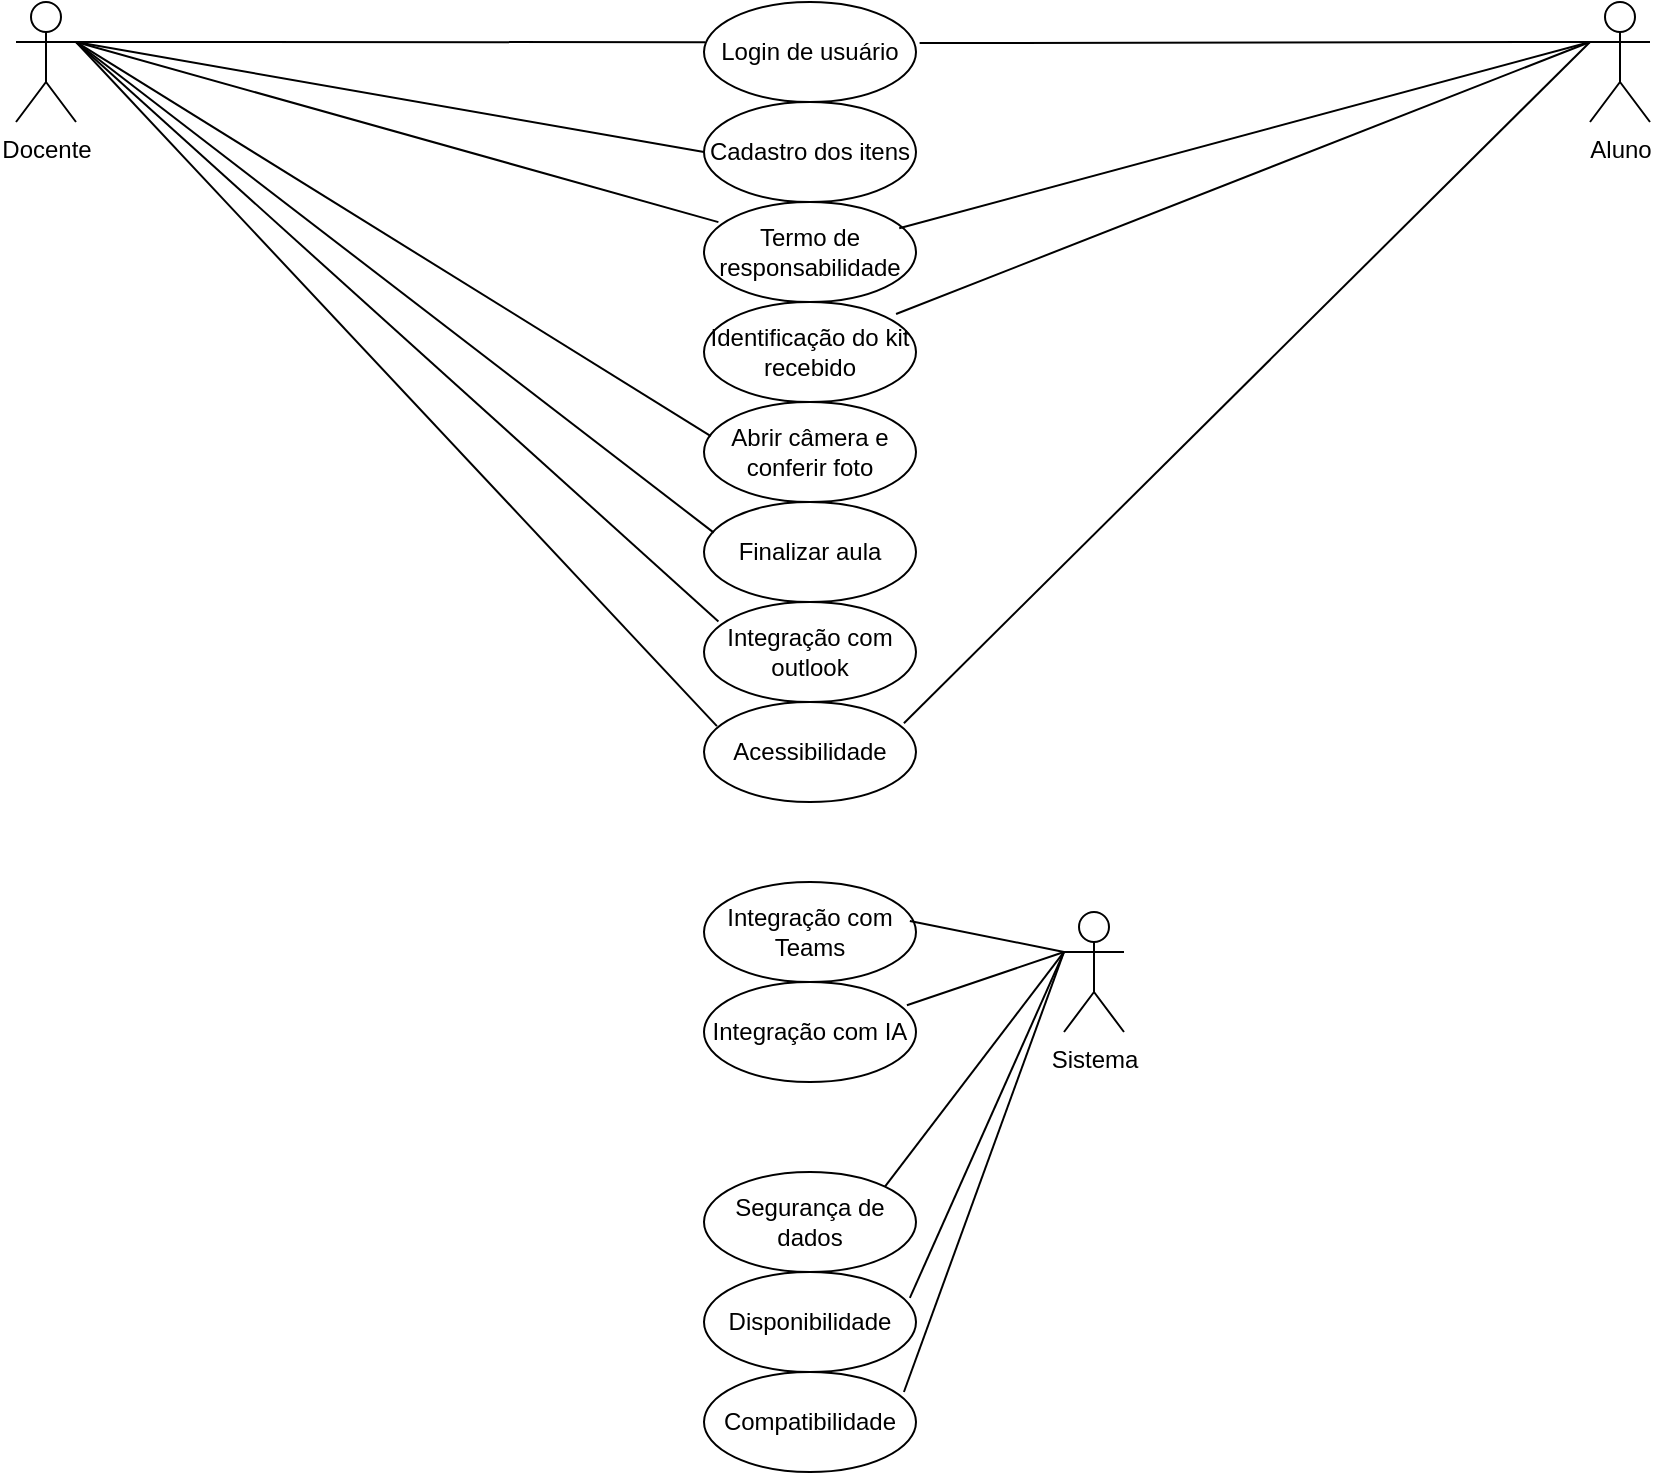 <mxfile version="27.1.1">
  <diagram name="Página-1" id="B14JYSxBUoS9n0Hpej6M">
    <mxGraphModel dx="1130" dy="614" grid="1" gridSize="10" guides="1" tooltips="1" connect="1" arrows="1" fold="1" page="1" pageScale="1" pageWidth="827" pageHeight="1169" math="0" shadow="0">
      <root>
        <mxCell id="0" />
        <mxCell id="1" parent="0" />
        <mxCell id="4dROqAfqYM2IDE3B2KaV-38" value="Login de usuário" style="ellipse;whiteSpace=wrap;html=1;" vertex="1" parent="1">
          <mxGeometry x="354" width="106" height="50" as="geometry" />
        </mxCell>
        <mxCell id="4dROqAfqYM2IDE3B2KaV-39" value="Cadastro dos itens" style="ellipse;whiteSpace=wrap;html=1;" vertex="1" parent="1">
          <mxGeometry x="354" y="50" width="106" height="50" as="geometry" />
        </mxCell>
        <mxCell id="4dROqAfqYM2IDE3B2KaV-40" value="Termo de responsabilidade" style="ellipse;whiteSpace=wrap;html=1;" vertex="1" parent="1">
          <mxGeometry x="354" y="100" width="106" height="50" as="geometry" />
        </mxCell>
        <mxCell id="4dROqAfqYM2IDE3B2KaV-41" value="Identificação do kit recebido" style="ellipse;whiteSpace=wrap;html=1;" vertex="1" parent="1">
          <mxGeometry x="354" y="150" width="106" height="50" as="geometry" />
        </mxCell>
        <mxCell id="4dROqAfqYM2IDE3B2KaV-42" value="Abrir câmera e conferir foto" style="ellipse;whiteSpace=wrap;html=1;" vertex="1" parent="1">
          <mxGeometry x="354" y="200" width="106" height="50" as="geometry" />
        </mxCell>
        <mxCell id="4dROqAfqYM2IDE3B2KaV-43" value="Finalizar aula" style="ellipse;whiteSpace=wrap;html=1;" vertex="1" parent="1">
          <mxGeometry x="354" y="250" width="106" height="50" as="geometry" />
        </mxCell>
        <mxCell id="4dROqAfqYM2IDE3B2KaV-44" value="Integração com outlook" style="ellipse;whiteSpace=wrap;html=1;" vertex="1" parent="1">
          <mxGeometry x="354" y="300" width="106" height="50" as="geometry" />
        </mxCell>
        <mxCell id="4dROqAfqYM2IDE3B2KaV-45" value="Integração com Teams" style="ellipse;whiteSpace=wrap;html=1;" vertex="1" parent="1">
          <mxGeometry x="354" y="440" width="106" height="50" as="geometry" />
        </mxCell>
        <mxCell id="4dROqAfqYM2IDE3B2KaV-46" value="Integração com IA" style="ellipse;whiteSpace=wrap;html=1;" vertex="1" parent="1">
          <mxGeometry x="354" y="490" width="106" height="50" as="geometry" />
        </mxCell>
        <mxCell id="4dROqAfqYM2IDE3B2KaV-47" value="Docente" style="shape=umlActor;verticalLabelPosition=bottom;verticalAlign=top;html=1;outlineConnect=0;" vertex="1" parent="1">
          <mxGeometry x="10" width="30" height="60" as="geometry" />
        </mxCell>
        <mxCell id="4dROqAfqYM2IDE3B2KaV-48" value="Aluno" style="shape=umlActor;verticalLabelPosition=bottom;verticalAlign=top;html=1;outlineConnect=0;" vertex="1" parent="1">
          <mxGeometry x="797" width="30" height="60" as="geometry" />
        </mxCell>
        <mxCell id="4dROqAfqYM2IDE3B2KaV-49" value="" style="endArrow=none;html=1;rounded=0;entryX=0;entryY=0.333;entryDx=0;entryDy=0;entryPerimeter=0;exitX=1.017;exitY=0.411;exitDx=0;exitDy=0;exitPerimeter=0;" edge="1" parent="1" source="4dROqAfqYM2IDE3B2KaV-38" target="4dROqAfqYM2IDE3B2KaV-48">
          <mxGeometry width="50" height="50" relative="1" as="geometry">
            <mxPoint x="420" y="190" as="sourcePoint" />
            <mxPoint x="470" y="140" as="targetPoint" />
          </mxGeometry>
        </mxCell>
        <mxCell id="4dROqAfqYM2IDE3B2KaV-50" value="" style="endArrow=none;html=1;rounded=0;entryX=1;entryY=0.333;entryDx=0;entryDy=0;entryPerimeter=0;exitX=0.006;exitY=0.402;exitDx=0;exitDy=0;exitPerimeter=0;" edge="1" parent="1" source="4dROqAfqYM2IDE3B2KaV-38" target="4dROqAfqYM2IDE3B2KaV-47">
          <mxGeometry width="50" height="50" relative="1" as="geometry">
            <mxPoint x="420" y="190" as="sourcePoint" />
            <mxPoint x="470" y="140" as="targetPoint" />
          </mxGeometry>
        </mxCell>
        <mxCell id="4dROqAfqYM2IDE3B2KaV-51" value="" style="endArrow=none;html=1;rounded=0;entryX=1;entryY=0.333;entryDx=0;entryDy=0;entryPerimeter=0;exitX=0;exitY=0.5;exitDx=0;exitDy=0;" edge="1" parent="1" source="4dROqAfqYM2IDE3B2KaV-39" target="4dROqAfqYM2IDE3B2KaV-47">
          <mxGeometry width="50" height="50" relative="1" as="geometry">
            <mxPoint x="420" y="190" as="sourcePoint" />
            <mxPoint x="470" y="140" as="targetPoint" />
          </mxGeometry>
        </mxCell>
        <mxCell id="4dROqAfqYM2IDE3B2KaV-53" value="" style="endArrow=none;html=1;rounded=0;entryX=0;entryY=0.333;entryDx=0;entryDy=0;entryPerimeter=0;exitX=0.921;exitY=0.262;exitDx=0;exitDy=0;exitPerimeter=0;" edge="1" parent="1" source="4dROqAfqYM2IDE3B2KaV-40" target="4dROqAfqYM2IDE3B2KaV-48">
          <mxGeometry width="50" height="50" relative="1" as="geometry">
            <mxPoint x="400" y="220" as="sourcePoint" />
            <mxPoint x="450" y="170" as="targetPoint" />
          </mxGeometry>
        </mxCell>
        <mxCell id="4dROqAfqYM2IDE3B2KaV-54" value="" style="endArrow=none;html=1;rounded=0;entryX=1;entryY=0.333;entryDx=0;entryDy=0;entryPerimeter=0;exitX=0.068;exitY=0.201;exitDx=0;exitDy=0;exitPerimeter=0;" edge="1" parent="1" source="4dROqAfqYM2IDE3B2KaV-40" target="4dROqAfqYM2IDE3B2KaV-47">
          <mxGeometry width="50" height="50" relative="1" as="geometry">
            <mxPoint x="400" y="220" as="sourcePoint" />
            <mxPoint x="450" y="170" as="targetPoint" />
          </mxGeometry>
        </mxCell>
        <mxCell id="4dROqAfqYM2IDE3B2KaV-55" value="" style="endArrow=none;html=1;rounded=0;entryX=0;entryY=0.333;entryDx=0;entryDy=0;entryPerimeter=0;exitX=0.906;exitY=0.12;exitDx=0;exitDy=0;exitPerimeter=0;" edge="1" parent="1" source="4dROqAfqYM2IDE3B2KaV-41" target="4dROqAfqYM2IDE3B2KaV-48">
          <mxGeometry width="50" height="50" relative="1" as="geometry">
            <mxPoint x="400" y="220" as="sourcePoint" />
            <mxPoint x="450" y="170" as="targetPoint" />
          </mxGeometry>
        </mxCell>
        <mxCell id="4dROqAfqYM2IDE3B2KaV-56" value="" style="endArrow=none;html=1;rounded=0;entryX=1;entryY=0.333;entryDx=0;entryDy=0;entryPerimeter=0;exitX=0.032;exitY=0.341;exitDx=0;exitDy=0;exitPerimeter=0;" edge="1" parent="1" source="4dROqAfqYM2IDE3B2KaV-42" target="4dROqAfqYM2IDE3B2KaV-47">
          <mxGeometry width="50" height="50" relative="1" as="geometry">
            <mxPoint x="400" y="220" as="sourcePoint" />
            <mxPoint x="450" y="170" as="targetPoint" />
          </mxGeometry>
        </mxCell>
        <mxCell id="4dROqAfqYM2IDE3B2KaV-57" value="" style="endArrow=none;html=1;rounded=0;entryX=1;entryY=0.333;entryDx=0;entryDy=0;entryPerimeter=0;exitX=0.046;exitY=0.306;exitDx=0;exitDy=0;exitPerimeter=0;" edge="1" parent="1" source="4dROqAfqYM2IDE3B2KaV-43" target="4dROqAfqYM2IDE3B2KaV-47">
          <mxGeometry width="50" height="50" relative="1" as="geometry">
            <mxPoint x="400" y="270" as="sourcePoint" />
            <mxPoint x="450" y="220" as="targetPoint" />
          </mxGeometry>
        </mxCell>
        <mxCell id="4dROqAfqYM2IDE3B2KaV-58" value="" style="endArrow=none;html=1;rounded=0;entryX=1;entryY=0.333;entryDx=0;entryDy=0;entryPerimeter=0;exitX=0.068;exitY=0.194;exitDx=0;exitDy=0;exitPerimeter=0;" edge="1" parent="1" source="4dROqAfqYM2IDE3B2KaV-44" target="4dROqAfqYM2IDE3B2KaV-47">
          <mxGeometry width="50" height="50" relative="1" as="geometry">
            <mxPoint x="400" y="270" as="sourcePoint" />
            <mxPoint x="450" y="220" as="targetPoint" />
          </mxGeometry>
        </mxCell>
        <mxCell id="4dROqAfqYM2IDE3B2KaV-59" value="Sistema" style="shape=umlActor;verticalLabelPosition=bottom;verticalAlign=top;html=1;outlineConnect=0;" vertex="1" parent="1">
          <mxGeometry x="534" y="455" width="30" height="60" as="geometry" />
        </mxCell>
        <mxCell id="4dROqAfqYM2IDE3B2KaV-60" value="" style="endArrow=none;html=1;rounded=0;entryX=0;entryY=0.333;entryDx=0;entryDy=0;entryPerimeter=0;exitX=0.957;exitY=0.233;exitDx=0;exitDy=0;exitPerimeter=0;" edge="1" parent="1" source="4dROqAfqYM2IDE3B2KaV-46" target="4dROqAfqYM2IDE3B2KaV-59">
          <mxGeometry width="50" height="50" relative="1" as="geometry">
            <mxPoint x="354" y="455" as="sourcePoint" />
            <mxPoint x="404" y="405" as="targetPoint" />
          </mxGeometry>
        </mxCell>
        <mxCell id="4dROqAfqYM2IDE3B2KaV-61" value="" style="endArrow=none;html=1;rounded=0;entryX=0;entryY=0.333;entryDx=0;entryDy=0;entryPerimeter=0;exitX=0.971;exitY=0.391;exitDx=0;exitDy=0;exitPerimeter=0;" edge="1" parent="1" source="4dROqAfqYM2IDE3B2KaV-45" target="4dROqAfqYM2IDE3B2KaV-59">
          <mxGeometry width="50" height="50" relative="1" as="geometry">
            <mxPoint x="584" y="535" as="sourcePoint" />
            <mxPoint x="604" y="465" as="targetPoint" />
          </mxGeometry>
        </mxCell>
        <mxCell id="4dROqAfqYM2IDE3B2KaV-62" value="Disponibilidade" style="ellipse;whiteSpace=wrap;html=1;" vertex="1" parent="1">
          <mxGeometry x="354" y="635" width="106" height="50" as="geometry" />
        </mxCell>
        <mxCell id="4dROqAfqYM2IDE3B2KaV-63" value="Compatibilidade" style="ellipse;whiteSpace=wrap;html=1;" vertex="1" parent="1">
          <mxGeometry x="354" y="685" width="106" height="50" as="geometry" />
        </mxCell>
        <mxCell id="4dROqAfqYM2IDE3B2KaV-64" value="Segurança de dados" style="ellipse;whiteSpace=wrap;html=1;" vertex="1" parent="1">
          <mxGeometry x="354" y="585" width="106" height="50" as="geometry" />
        </mxCell>
        <mxCell id="4dROqAfqYM2IDE3B2KaV-65" value="" style="endArrow=none;html=1;rounded=0;entryX=0;entryY=0.333;entryDx=0;entryDy=0;entryPerimeter=0;exitX=0.943;exitY=0.2;exitDx=0;exitDy=0;exitPerimeter=0;" edge="1" parent="1" source="4dROqAfqYM2IDE3B2KaV-63" target="4dROqAfqYM2IDE3B2KaV-59">
          <mxGeometry width="50" height="50" relative="1" as="geometry">
            <mxPoint x="354" y="605" as="sourcePoint" />
            <mxPoint x="404" y="555" as="targetPoint" />
          </mxGeometry>
        </mxCell>
        <mxCell id="4dROqAfqYM2IDE3B2KaV-66" value="" style="endArrow=none;html=1;rounded=0;entryX=0;entryY=0.333;entryDx=0;entryDy=0;entryPerimeter=0;exitX=0.971;exitY=0.259;exitDx=0;exitDy=0;exitPerimeter=0;" edge="1" parent="1" source="4dROqAfqYM2IDE3B2KaV-62" target="4dROqAfqYM2IDE3B2KaV-59">
          <mxGeometry width="50" height="50" relative="1" as="geometry">
            <mxPoint x="354" y="605" as="sourcePoint" />
            <mxPoint x="404" y="555" as="targetPoint" />
          </mxGeometry>
        </mxCell>
        <mxCell id="4dROqAfqYM2IDE3B2KaV-67" value="" style="endArrow=none;html=1;rounded=0;entryX=0;entryY=0.333;entryDx=0;entryDy=0;entryPerimeter=0;exitX=1;exitY=0;exitDx=0;exitDy=0;" edge="1" parent="1" source="4dROqAfqYM2IDE3B2KaV-64" target="4dROqAfqYM2IDE3B2KaV-59">
          <mxGeometry width="50" height="50" relative="1" as="geometry">
            <mxPoint x="354" y="605" as="sourcePoint" />
            <mxPoint x="404" y="555" as="targetPoint" />
          </mxGeometry>
        </mxCell>
        <mxCell id="4dROqAfqYM2IDE3B2KaV-68" value="Acessibilidade" style="ellipse;whiteSpace=wrap;html=1;" vertex="1" parent="1">
          <mxGeometry x="354" y="350" width="106" height="50" as="geometry" />
        </mxCell>
        <mxCell id="4dROqAfqYM2IDE3B2KaV-69" value="" style="endArrow=none;html=1;rounded=0;entryX=1;entryY=0.333;entryDx=0;entryDy=0;entryPerimeter=0;exitX=0.061;exitY=0.241;exitDx=0;exitDy=0;exitPerimeter=0;" edge="1" parent="1" source="4dROqAfqYM2IDE3B2KaV-68" target="4dROqAfqYM2IDE3B2KaV-47">
          <mxGeometry width="50" height="50" relative="1" as="geometry">
            <mxPoint x="400" y="420" as="sourcePoint" />
            <mxPoint x="450" y="370" as="targetPoint" />
          </mxGeometry>
        </mxCell>
        <mxCell id="4dROqAfqYM2IDE3B2KaV-73" value="" style="endArrow=none;html=1;rounded=0;exitX=0.943;exitY=0.212;exitDx=0;exitDy=0;exitPerimeter=0;entryX=0;entryY=0.333;entryDx=0;entryDy=0;entryPerimeter=0;" edge="1" parent="1" source="4dROqAfqYM2IDE3B2KaV-68" target="4dROqAfqYM2IDE3B2KaV-48">
          <mxGeometry width="50" height="50" relative="1" as="geometry">
            <mxPoint x="380" y="480" as="sourcePoint" />
            <mxPoint x="430" y="430" as="targetPoint" />
          </mxGeometry>
        </mxCell>
      </root>
    </mxGraphModel>
  </diagram>
</mxfile>
